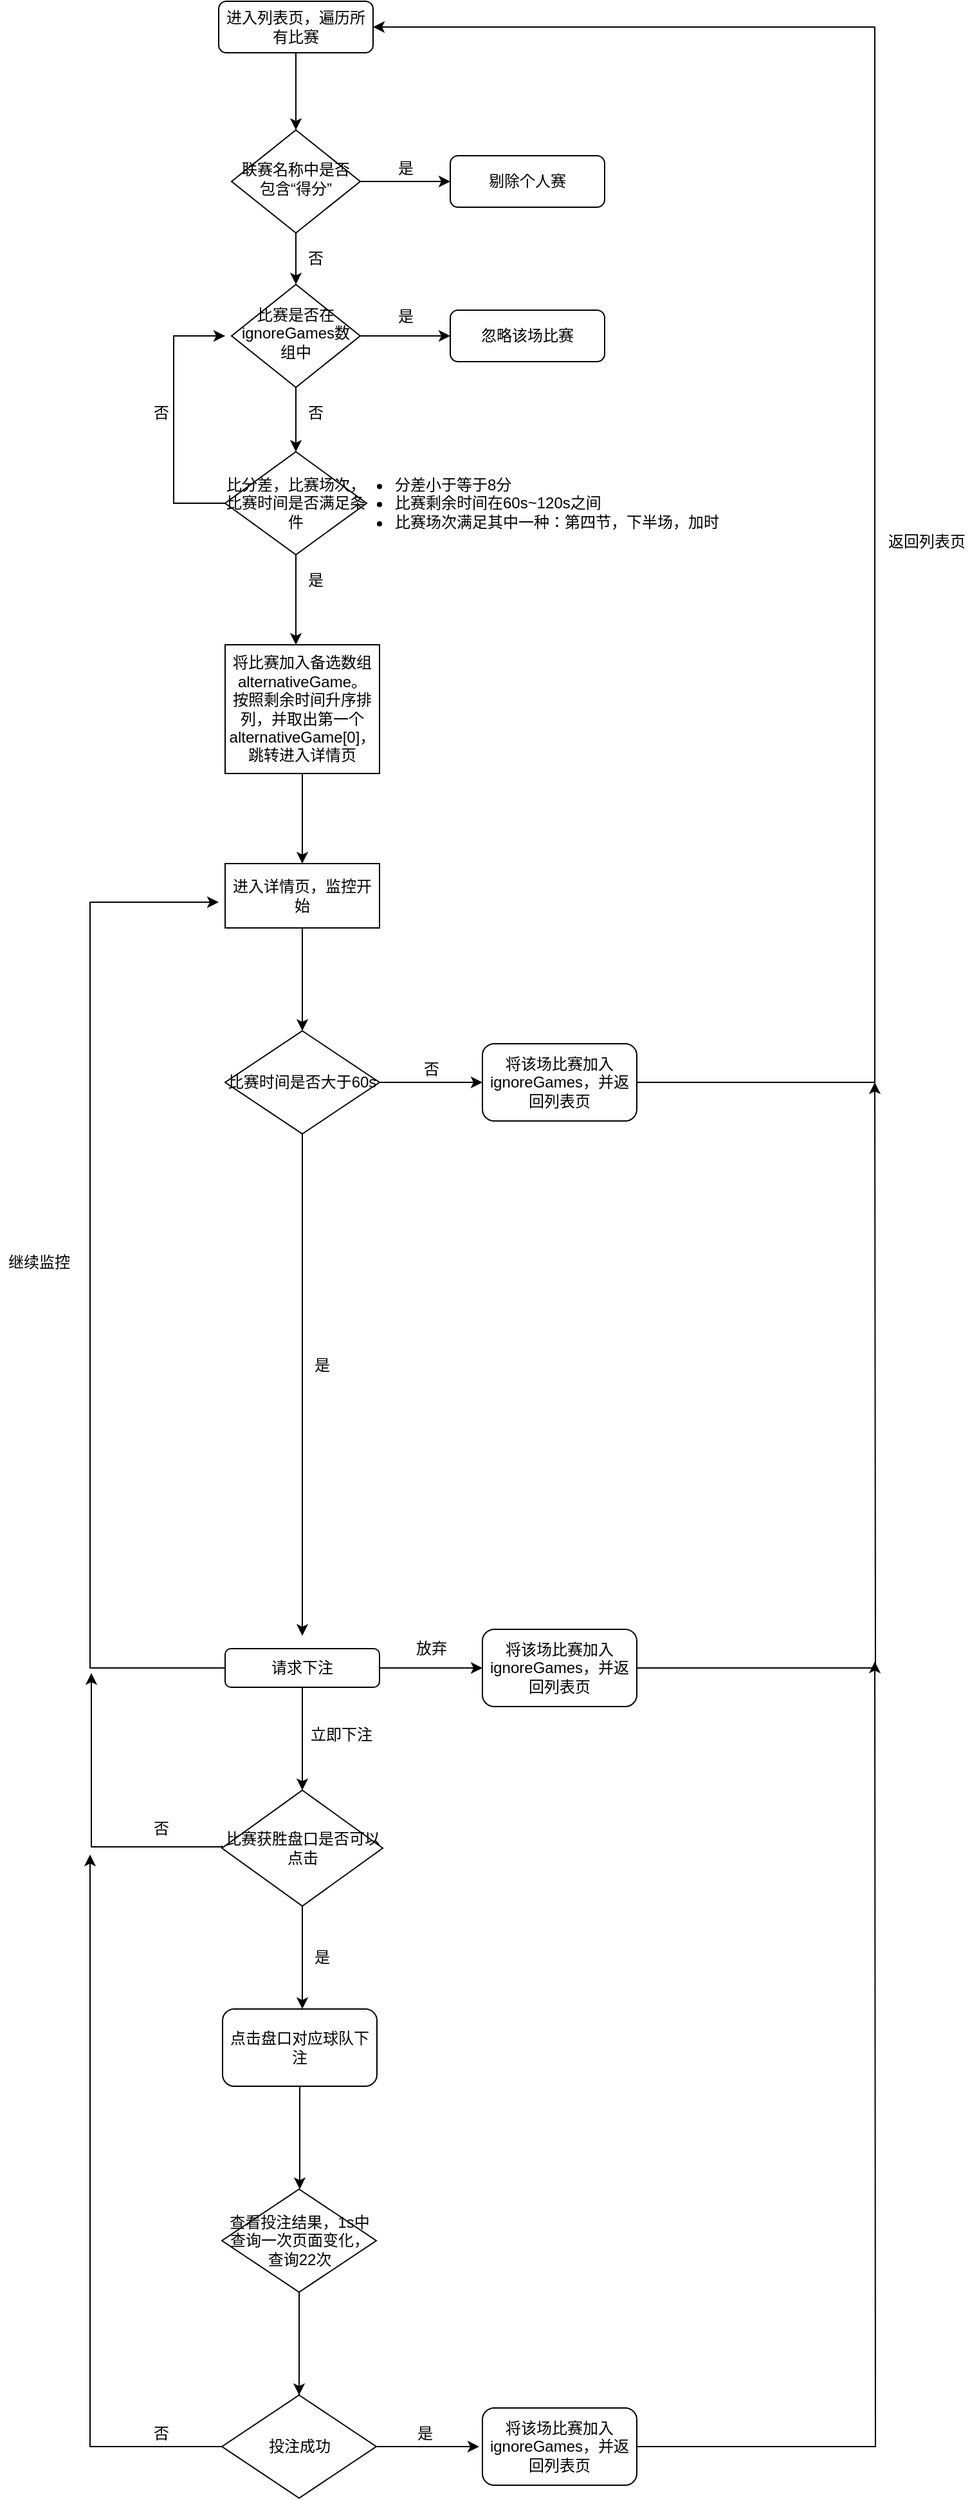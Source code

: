<mxfile version="12.8.1" type="device"><diagram id="C5RBs43oDa-KdzZeNtuy" name="流程图"><mxGraphModel dx="2549" dy="896" grid="1" gridSize="10" guides="1" tooltips="1" connect="1" arrows="1" fold="1" page="1" pageScale="1" pageWidth="827" pageHeight="1169" math="0" shadow="0"><root><mxCell id="WIyWlLk6GJQsqaUBKTNV-0"/><mxCell id="WIyWlLk6GJQsqaUBKTNV-1" parent="WIyWlLk6GJQsqaUBKTNV-0"/><mxCell id="XZ21-xRQP0XfUa6rzpym-30" value="" style="edgeStyle=orthogonalEdgeStyle;rounded=0;orthogonalLoop=1;jettySize=auto;html=1;" parent="WIyWlLk6GJQsqaUBKTNV-1" source="WIyWlLk6GJQsqaUBKTNV-3" target="WIyWlLk6GJQsqaUBKTNV-6" edge="1"><mxGeometry relative="1" as="geometry"/></mxCell><mxCell id="WIyWlLk6GJQsqaUBKTNV-3" value="进入列表页，遍历所有比赛" style="rounded=1;whiteSpace=wrap;html=1;fontSize=12;glass=0;strokeWidth=1;shadow=0;" parent="WIyWlLk6GJQsqaUBKTNV-1" vertex="1"><mxGeometry x="160" y="80" width="120" height="40" as="geometry"/></mxCell><mxCell id="XZ21-xRQP0XfUa6rzpym-25" value="" style="edgeStyle=orthogonalEdgeStyle;rounded=0;orthogonalLoop=1;jettySize=auto;html=1;" parent="WIyWlLk6GJQsqaUBKTNV-1" source="WIyWlLk6GJQsqaUBKTNV-6" target="WIyWlLk6GJQsqaUBKTNV-10" edge="1"><mxGeometry relative="1" as="geometry"/></mxCell><mxCell id="XZ21-xRQP0XfUa6rzpym-27" value="" style="edgeStyle=orthogonalEdgeStyle;rounded=0;orthogonalLoop=1;jettySize=auto;html=1;" parent="WIyWlLk6GJQsqaUBKTNV-1" source="WIyWlLk6GJQsqaUBKTNV-6" target="WIyWlLk6GJQsqaUBKTNV-7" edge="1"><mxGeometry relative="1" as="geometry"/></mxCell><mxCell id="WIyWlLk6GJQsqaUBKTNV-6" value="联赛名称中是否包含“得分”" style="rhombus;whiteSpace=wrap;html=1;shadow=0;fontFamily=Helvetica;fontSize=12;align=center;strokeWidth=1;spacing=6;spacingTop=-4;" parent="WIyWlLk6GJQsqaUBKTNV-1" vertex="1"><mxGeometry x="170" y="180" width="100" height="80" as="geometry"/></mxCell><mxCell id="WIyWlLk6GJQsqaUBKTNV-7" value="剔除个人赛" style="rounded=1;whiteSpace=wrap;html=1;fontSize=12;glass=0;strokeWidth=1;shadow=0;" parent="WIyWlLk6GJQsqaUBKTNV-1" vertex="1"><mxGeometry x="340" y="200" width="120" height="40" as="geometry"/></mxCell><mxCell id="XZ21-xRQP0XfUa6rzpym-20" value="" style="edgeStyle=orthogonalEdgeStyle;rounded=0;orthogonalLoop=1;jettySize=auto;html=1;" parent="WIyWlLk6GJQsqaUBKTNV-1" source="WIyWlLk6GJQsqaUBKTNV-10" target="XZ21-xRQP0XfUa6rzpym-2" edge="1"><mxGeometry relative="1" as="geometry"/></mxCell><mxCell id="XZ21-xRQP0XfUa6rzpym-22" value="" style="edgeStyle=orthogonalEdgeStyle;rounded=0;orthogonalLoop=1;jettySize=auto;html=1;" parent="WIyWlLk6GJQsqaUBKTNV-1" source="WIyWlLk6GJQsqaUBKTNV-10" target="WIyWlLk6GJQsqaUBKTNV-12" edge="1"><mxGeometry relative="1" as="geometry"/></mxCell><mxCell id="WIyWlLk6GJQsqaUBKTNV-10" value="比赛是否在ignoreGames数组中" style="rhombus;whiteSpace=wrap;html=1;shadow=0;fontFamily=Helvetica;fontSize=12;align=center;strokeWidth=1;spacing=6;spacingTop=-4;" parent="WIyWlLk6GJQsqaUBKTNV-1" vertex="1"><mxGeometry x="170" y="300" width="100" height="80" as="geometry"/></mxCell><mxCell id="WIyWlLk6GJQsqaUBKTNV-12" value="忽略该场比赛" style="rounded=1;whiteSpace=wrap;html=1;fontSize=12;glass=0;strokeWidth=1;shadow=0;" parent="WIyWlLk6GJQsqaUBKTNV-1" vertex="1"><mxGeometry x="340" y="320" width="120" height="40" as="geometry"/></mxCell><mxCell id="XZ21-xRQP0XfUa6rzpym-19" value="" style="edgeStyle=orthogonalEdgeStyle;rounded=0;orthogonalLoop=1;jettySize=auto;html=1;" parent="WIyWlLk6GJQsqaUBKTNV-1" source="XZ21-xRQP0XfUa6rzpym-2" edge="1"><mxGeometry relative="1" as="geometry"><mxPoint x="220" y="580" as="targetPoint"/></mxGeometry></mxCell><mxCell id="XZ21-xRQP0XfUa6rzpym-33" value="" style="edgeStyle=orthogonalEdgeStyle;rounded=0;orthogonalLoop=1;jettySize=auto;html=1;" parent="WIyWlLk6GJQsqaUBKTNV-1" source="XZ21-xRQP0XfUa6rzpym-2" edge="1"><mxGeometry relative="1" as="geometry"><mxPoint x="165" y="340" as="targetPoint"/><Array as="points"><mxPoint x="125" y="470"/><mxPoint x="125" y="340"/></Array></mxGeometry></mxCell><mxCell id="XZ21-xRQP0XfUa6rzpym-2" value="比分差，比赛场次，比赛时间是否满足条件" style="rhombus;whiteSpace=wrap;html=1;" parent="WIyWlLk6GJQsqaUBKTNV-1" vertex="1"><mxGeometry x="165" y="430" width="110" height="80" as="geometry"/></mxCell><mxCell id="XZ21-xRQP0XfUa6rzpym-15" value="否" style="text;html=1;align=center;verticalAlign=middle;resizable=0;points=[];autosize=1;" parent="WIyWlLk6GJQsqaUBKTNV-1" vertex="1"><mxGeometry x="100" y="390" width="30" height="20" as="geometry"/></mxCell><mxCell id="XZ21-xRQP0XfUa6rzpym-21" value="否" style="text;html=1;align=center;verticalAlign=middle;resizable=0;points=[];autosize=1;" parent="WIyWlLk6GJQsqaUBKTNV-1" vertex="1"><mxGeometry x="220" y="390" width="30" height="20" as="geometry"/></mxCell><mxCell id="XZ21-xRQP0XfUa6rzpym-23" value="是" style="text;html=1;align=center;verticalAlign=middle;resizable=0;points=[];autosize=1;" parent="WIyWlLk6GJQsqaUBKTNV-1" vertex="1"><mxGeometry x="290" y="315" width="30" height="20" as="geometry"/></mxCell><mxCell id="XZ21-xRQP0XfUa6rzpym-26" value="否" style="text;html=1;align=center;verticalAlign=middle;resizable=0;points=[];autosize=1;" parent="WIyWlLk6GJQsqaUBKTNV-1" vertex="1"><mxGeometry x="220" y="270" width="30" height="20" as="geometry"/></mxCell><mxCell id="XZ21-xRQP0XfUa6rzpym-28" value="是" style="text;html=1;align=center;verticalAlign=middle;resizable=0;points=[];autosize=1;" parent="WIyWlLk6GJQsqaUBKTNV-1" vertex="1"><mxGeometry x="290" y="200" width="30" height="20" as="geometry"/></mxCell><mxCell id="XZ21-xRQP0XfUa6rzpym-34" value="是" style="text;html=1;align=center;verticalAlign=middle;resizable=0;points=[];autosize=1;" parent="WIyWlLk6GJQsqaUBKTNV-1" vertex="1"><mxGeometry x="220" y="520" width="30" height="20" as="geometry"/></mxCell><mxCell id="XZ21-xRQP0XfUa6rzpym-39" value="" style="edgeStyle=orthogonalEdgeStyle;rounded=0;orthogonalLoop=1;jettySize=auto;html=1;" parent="WIyWlLk6GJQsqaUBKTNV-1" source="XZ21-xRQP0XfUa6rzpym-35" target="XZ21-xRQP0XfUa6rzpym-38" edge="1"><mxGeometry relative="1" as="geometry"/></mxCell><mxCell id="XZ21-xRQP0XfUa6rzpym-35" value="&lt;span style=&quot;white-space: normal&quot;&gt;将比赛加入备选数组alternativeGame。&lt;br&gt;按照剩余时间升序排列，并取出第一个&lt;/span&gt;alternativeGame[0]，跳转进入详情页&lt;span style=&quot;white-space: normal&quot;&gt;&lt;br&gt;&lt;/span&gt;" style="rounded=0;whiteSpace=wrap;html=1;" parent="WIyWlLk6GJQsqaUBKTNV-1" vertex="1"><mxGeometry x="165" y="580" width="120" height="100" as="geometry"/></mxCell><mxCell id="XZ21-xRQP0XfUa6rzpym-41" value="" style="edgeStyle=orthogonalEdgeStyle;rounded=0;orthogonalLoop=1;jettySize=auto;html=1;" parent="WIyWlLk6GJQsqaUBKTNV-1" source="XZ21-xRQP0XfUa6rzpym-38" edge="1"><mxGeometry relative="1" as="geometry"><mxPoint x="225" y="880" as="targetPoint"/></mxGeometry></mxCell><mxCell id="XZ21-xRQP0XfUa6rzpym-38" value="&lt;span style=&quot;white-space: normal&quot;&gt;进入详情页，监控开始&lt;br&gt;&lt;/span&gt;" style="rounded=0;whiteSpace=wrap;html=1;" parent="WIyWlLk6GJQsqaUBKTNV-1" vertex="1"><mxGeometry x="165" y="750" width="120" height="50" as="geometry"/></mxCell><mxCell id="XZ21-xRQP0XfUa6rzpym-37" value="&lt;ul&gt;&lt;li&gt;分差小于等于8分&lt;/li&gt;&lt;li&gt;比赛剩余时间在60s~120s之间&lt;/li&gt;&lt;li&gt;比赛场次满足其中一种：第四节，下半场，加时&lt;/li&gt;&lt;/ul&gt;" style="text;strokeColor=none;fillColor=none;html=1;whiteSpace=wrap;verticalAlign=middle;overflow=hidden;" parent="WIyWlLk6GJQsqaUBKTNV-1" vertex="1"><mxGeometry x="255" y="430" width="365" height="80" as="geometry"/></mxCell><mxCell id="XZ21-xRQP0XfUa6rzpym-44" value="" style="edgeStyle=orthogonalEdgeStyle;rounded=0;orthogonalLoop=1;jettySize=auto;html=1;" parent="WIyWlLk6GJQsqaUBKTNV-1" source="XZ21-xRQP0XfUa6rzpym-42" edge="1"><mxGeometry relative="1" as="geometry"><mxPoint x="365" y="920" as="targetPoint"/></mxGeometry></mxCell><mxCell id="XZ21-xRQP0XfUa6rzpym-50" value="" style="edgeStyle=orthogonalEdgeStyle;rounded=0;orthogonalLoop=1;jettySize=auto;html=1;" parent="WIyWlLk6GJQsqaUBKTNV-1" source="XZ21-xRQP0XfUa6rzpym-42" edge="1"><mxGeometry relative="1" as="geometry"><mxPoint x="225" y="1350" as="targetPoint"/></mxGeometry></mxCell><mxCell id="XZ21-xRQP0XfUa6rzpym-42" value="比赛时间是否大于60s" style="rhombus;whiteSpace=wrap;html=1;" parent="WIyWlLk6GJQsqaUBKTNV-1" vertex="1"><mxGeometry x="165" y="880" width="120" height="80" as="geometry"/></mxCell><mxCell id="XZ21-xRQP0XfUa6rzpym-45" value="否" style="text;html=1;align=center;verticalAlign=middle;resizable=0;points=[];autosize=1;" parent="WIyWlLk6GJQsqaUBKTNV-1" vertex="1"><mxGeometry x="310" y="900" width="30" height="20" as="geometry"/></mxCell><mxCell id="XZ21-xRQP0XfUa6rzpym-48" value="" style="edgeStyle=orthogonalEdgeStyle;rounded=0;orthogonalLoop=1;jettySize=auto;html=1;entryX=1;entryY=0.5;entryDx=0;entryDy=0;" parent="WIyWlLk6GJQsqaUBKTNV-1" source="XZ21-xRQP0XfUa6rzpym-46" target="WIyWlLk6GJQsqaUBKTNV-3" edge="1"><mxGeometry relative="1" as="geometry"><mxPoint x="600" y="300" as="targetPoint"/><Array as="points"><mxPoint x="670" y="920"/><mxPoint x="670" y="100"/></Array></mxGeometry></mxCell><mxCell id="XZ21-xRQP0XfUa6rzpym-46" value="将该场比赛加入ignoreGames，并返回列表页" style="rounded=1;whiteSpace=wrap;html=1;" parent="WIyWlLk6GJQsqaUBKTNV-1" vertex="1"><mxGeometry x="365" y="890" width="120" height="60" as="geometry"/></mxCell><mxCell id="XZ21-xRQP0XfUa6rzpym-54" value="是" style="text;html=1;align=center;verticalAlign=middle;resizable=0;points=[];autosize=1;" parent="WIyWlLk6GJQsqaUBKTNV-1" vertex="1"><mxGeometry x="225" y="1130" width="30" height="20" as="geometry"/></mxCell><mxCell id="XZ21-xRQP0XfUa6rzpym-65" value="" style="edgeStyle=orthogonalEdgeStyle;rounded=0;orthogonalLoop=1;jettySize=auto;html=1;" parent="WIyWlLk6GJQsqaUBKTNV-1" source="XZ21-xRQP0XfUa6rzpym-63" edge="1"><mxGeometry relative="1" as="geometry"><mxPoint x="160" y="780" as="targetPoint"/><Array as="points"><mxPoint x="60" y="1375"/><mxPoint x="60" y="780"/><mxPoint x="140" y="780"/></Array></mxGeometry></mxCell><mxCell id="XZ21-xRQP0XfUa6rzpym-68" value="" style="edgeStyle=orthogonalEdgeStyle;rounded=0;orthogonalLoop=1;jettySize=auto;html=1;" parent="WIyWlLk6GJQsqaUBKTNV-1" source="XZ21-xRQP0XfUa6rzpym-63" edge="1"><mxGeometry relative="1" as="geometry"><mxPoint x="365" y="1375" as="targetPoint"/></mxGeometry></mxCell><mxCell id="XZ21-xRQP0XfUa6rzpym-75" value="" style="edgeStyle=orthogonalEdgeStyle;rounded=0;orthogonalLoop=1;jettySize=auto;html=1;" parent="WIyWlLk6GJQsqaUBKTNV-1" source="XZ21-xRQP0XfUa6rzpym-63" edge="1"><mxGeometry relative="1" as="geometry"><mxPoint x="225" y="1470" as="targetPoint"/></mxGeometry></mxCell><mxCell id="XZ21-xRQP0XfUa6rzpym-63" value="请求下注" style="rounded=1;whiteSpace=wrap;html=1;" parent="WIyWlLk6GJQsqaUBKTNV-1" vertex="1"><mxGeometry x="165" y="1360" width="120" height="30" as="geometry"/></mxCell><mxCell id="XZ21-xRQP0XfUa6rzpym-66" value="继续监控" style="text;html=1;align=center;verticalAlign=middle;resizable=0;points=[];autosize=1;" parent="WIyWlLk6GJQsqaUBKTNV-1" vertex="1"><mxGeometry x="-10" y="1050" width="60" height="20" as="geometry"/></mxCell><mxCell id="XZ21-xRQP0XfUa6rzpym-72" value="" style="edgeStyle=orthogonalEdgeStyle;rounded=0;orthogonalLoop=1;jettySize=auto;html=1;" parent="WIyWlLk6GJQsqaUBKTNV-1" source="XZ21-xRQP0XfUa6rzpym-69" edge="1"><mxGeometry relative="1" as="geometry"><mxPoint x="670" y="920" as="targetPoint"/></mxGeometry></mxCell><mxCell id="XZ21-xRQP0XfUa6rzpym-69" value="将该场比赛加入ignoreGames，并返回列表页" style="rounded=1;whiteSpace=wrap;html=1;" parent="WIyWlLk6GJQsqaUBKTNV-1" vertex="1"><mxGeometry x="365" y="1345" width="120" height="60" as="geometry"/></mxCell><mxCell id="XZ21-xRQP0XfUa6rzpym-70" value="放弃" style="text;html=1;align=center;verticalAlign=middle;resizable=0;points=[];autosize=1;" parent="WIyWlLk6GJQsqaUBKTNV-1" vertex="1"><mxGeometry x="305" y="1350" width="40" height="20" as="geometry"/></mxCell><mxCell id="XZ21-xRQP0XfUa6rzpym-73" value="返回列表页" style="text;html=1;align=center;verticalAlign=middle;resizable=0;points=[];autosize=1;" parent="WIyWlLk6GJQsqaUBKTNV-1" vertex="1"><mxGeometry x="670" y="490" width="80" height="20" as="geometry"/></mxCell><mxCell id="XZ21-xRQP0XfUa6rzpym-76" value="立即下注" style="text;html=1;align=center;verticalAlign=middle;resizable=0;points=[];autosize=1;" parent="WIyWlLk6GJQsqaUBKTNV-1" vertex="1"><mxGeometry x="225" y="1417" width="60" height="20" as="geometry"/></mxCell><mxCell id="XZ21-xRQP0XfUa6rzpym-79" value="" style="edgeStyle=orthogonalEdgeStyle;rounded=0;orthogonalLoop=1;jettySize=auto;html=1;exitX=0;exitY=0.5;exitDx=0;exitDy=0;" parent="WIyWlLk6GJQsqaUBKTNV-1" edge="1"><mxGeometry relative="1" as="geometry"><mxPoint x="162.5" y="1513" as="sourcePoint"/><mxPoint x="61" y="1379" as="targetPoint"/><Array as="points"><mxPoint x="163" y="1514"/><mxPoint x="61" y="1514"/></Array></mxGeometry></mxCell><mxCell id="XZ21-xRQP0XfUa6rzpym-82" value="" style="edgeStyle=orthogonalEdgeStyle;rounded=0;orthogonalLoop=1;jettySize=auto;html=1;" parent="WIyWlLk6GJQsqaUBKTNV-1" source="XZ21-xRQP0XfUa6rzpym-77" edge="1"><mxGeometry relative="1" as="geometry"><mxPoint x="225" y="1640" as="targetPoint"/></mxGeometry></mxCell><mxCell id="XZ21-xRQP0XfUa6rzpym-77" value="比赛获胜盘口是否可以点击" style="rhombus;whiteSpace=wrap;html=1;" parent="WIyWlLk6GJQsqaUBKTNV-1" vertex="1"><mxGeometry x="162.5" y="1470" width="125" height="90" as="geometry"/></mxCell><mxCell id="XZ21-xRQP0XfUa6rzpym-80" value="否" style="text;html=1;align=center;verticalAlign=middle;resizable=0;points=[];autosize=1;" parent="WIyWlLk6GJQsqaUBKTNV-1" vertex="1"><mxGeometry x="100" y="1490" width="30" height="20" as="geometry"/></mxCell><mxCell id="XZ21-xRQP0XfUa6rzpym-83" value="是" style="text;html=1;align=center;verticalAlign=middle;resizable=0;points=[];autosize=1;" parent="WIyWlLk6GJQsqaUBKTNV-1" vertex="1"><mxGeometry x="225" y="1590" width="30" height="20" as="geometry"/></mxCell><mxCell id="XZ21-xRQP0XfUa6rzpym-86" value="" style="edgeStyle=orthogonalEdgeStyle;rounded=0;orthogonalLoop=1;jettySize=auto;html=1;" parent="WIyWlLk6GJQsqaUBKTNV-1" source="XZ21-xRQP0XfUa6rzpym-84" edge="1"><mxGeometry relative="1" as="geometry"><mxPoint x="223" y="1780" as="targetPoint"/></mxGeometry></mxCell><mxCell id="XZ21-xRQP0XfUa6rzpym-84" value="点击盘口对应球队下注" style="rounded=1;whiteSpace=wrap;html=1;" parent="WIyWlLk6GJQsqaUBKTNV-1" vertex="1"><mxGeometry x="163" y="1640" width="120" height="60" as="geometry"/></mxCell><mxCell id="XZ21-xRQP0XfUa6rzpym-89" value="" style="edgeStyle=orthogonalEdgeStyle;rounded=0;orthogonalLoop=1;jettySize=auto;html=1;" parent="WIyWlLk6GJQsqaUBKTNV-1" source="XZ21-xRQP0XfUa6rzpym-87" edge="1"><mxGeometry relative="1" as="geometry"><mxPoint x="60" y="1520" as="targetPoint"/><Array as="points"><mxPoint x="223" y="1980"/><mxPoint x="60" y="1980"/></Array></mxGeometry></mxCell><mxCell id="XZ21-xRQP0XfUa6rzpym-99" value="" style="edgeStyle=orthogonalEdgeStyle;rounded=0;orthogonalLoop=1;jettySize=auto;html=1;" parent="WIyWlLk6GJQsqaUBKTNV-1" source="XZ21-xRQP0XfUa6rzpym-87" target="XZ21-xRQP0XfUa6rzpym-98" edge="1"><mxGeometry relative="1" as="geometry"/></mxCell><mxCell id="XZ21-xRQP0XfUa6rzpym-87" value="查看投注结果，1s中查询一次页面变化，查询22次" style="rhombus;whiteSpace=wrap;html=1;" parent="WIyWlLk6GJQsqaUBKTNV-1" vertex="1"><mxGeometry x="162.5" y="1780" width="120" height="80" as="geometry"/></mxCell><mxCell id="XZ21-xRQP0XfUa6rzpym-101" value="" style="edgeStyle=orthogonalEdgeStyle;rounded=0;orthogonalLoop=1;jettySize=auto;html=1;" parent="WIyWlLk6GJQsqaUBKTNV-1" source="XZ21-xRQP0XfUa6rzpym-98" edge="1"><mxGeometry relative="1" as="geometry"><mxPoint x="362.5" y="1980" as="targetPoint"/></mxGeometry></mxCell><mxCell id="XZ21-xRQP0XfUa6rzpym-98" value="投注成功" style="rhombus;whiteSpace=wrap;html=1;" parent="WIyWlLk6GJQsqaUBKTNV-1" vertex="1"><mxGeometry x="162.5" y="1940" width="120" height="80" as="geometry"/></mxCell><mxCell id="XZ21-xRQP0XfUa6rzpym-105" value="" style="edgeStyle=orthogonalEdgeStyle;rounded=0;orthogonalLoop=1;jettySize=auto;html=1;" parent="WIyWlLk6GJQsqaUBKTNV-1" source="XZ21-xRQP0XfUa6rzpym-93" edge="1"><mxGeometry relative="1" as="geometry"><mxPoint x="670" y="1370" as="targetPoint"/></mxGeometry></mxCell><mxCell id="XZ21-xRQP0XfUa6rzpym-93" value="将该场比赛加入ignoreGames，并返回列表页" style="rounded=1;whiteSpace=wrap;html=1;" parent="WIyWlLk6GJQsqaUBKTNV-1" vertex="1"><mxGeometry x="365" y="1950" width="120" height="60" as="geometry"/></mxCell><mxCell id="XZ21-xRQP0XfUa6rzpym-102" value="否" style="text;html=1;align=center;verticalAlign=middle;resizable=0;points=[];autosize=1;" parent="WIyWlLk6GJQsqaUBKTNV-1" vertex="1"><mxGeometry x="100" y="1960" width="30" height="20" as="geometry"/></mxCell><mxCell id="XZ21-xRQP0XfUa6rzpym-103" value="是" style="text;html=1;align=center;verticalAlign=middle;resizable=0;points=[];autosize=1;" parent="WIyWlLk6GJQsqaUBKTNV-1" vertex="1"><mxGeometry x="305" y="1960" width="30" height="20" as="geometry"/></mxCell></root></mxGraphModel></diagram></mxfile>